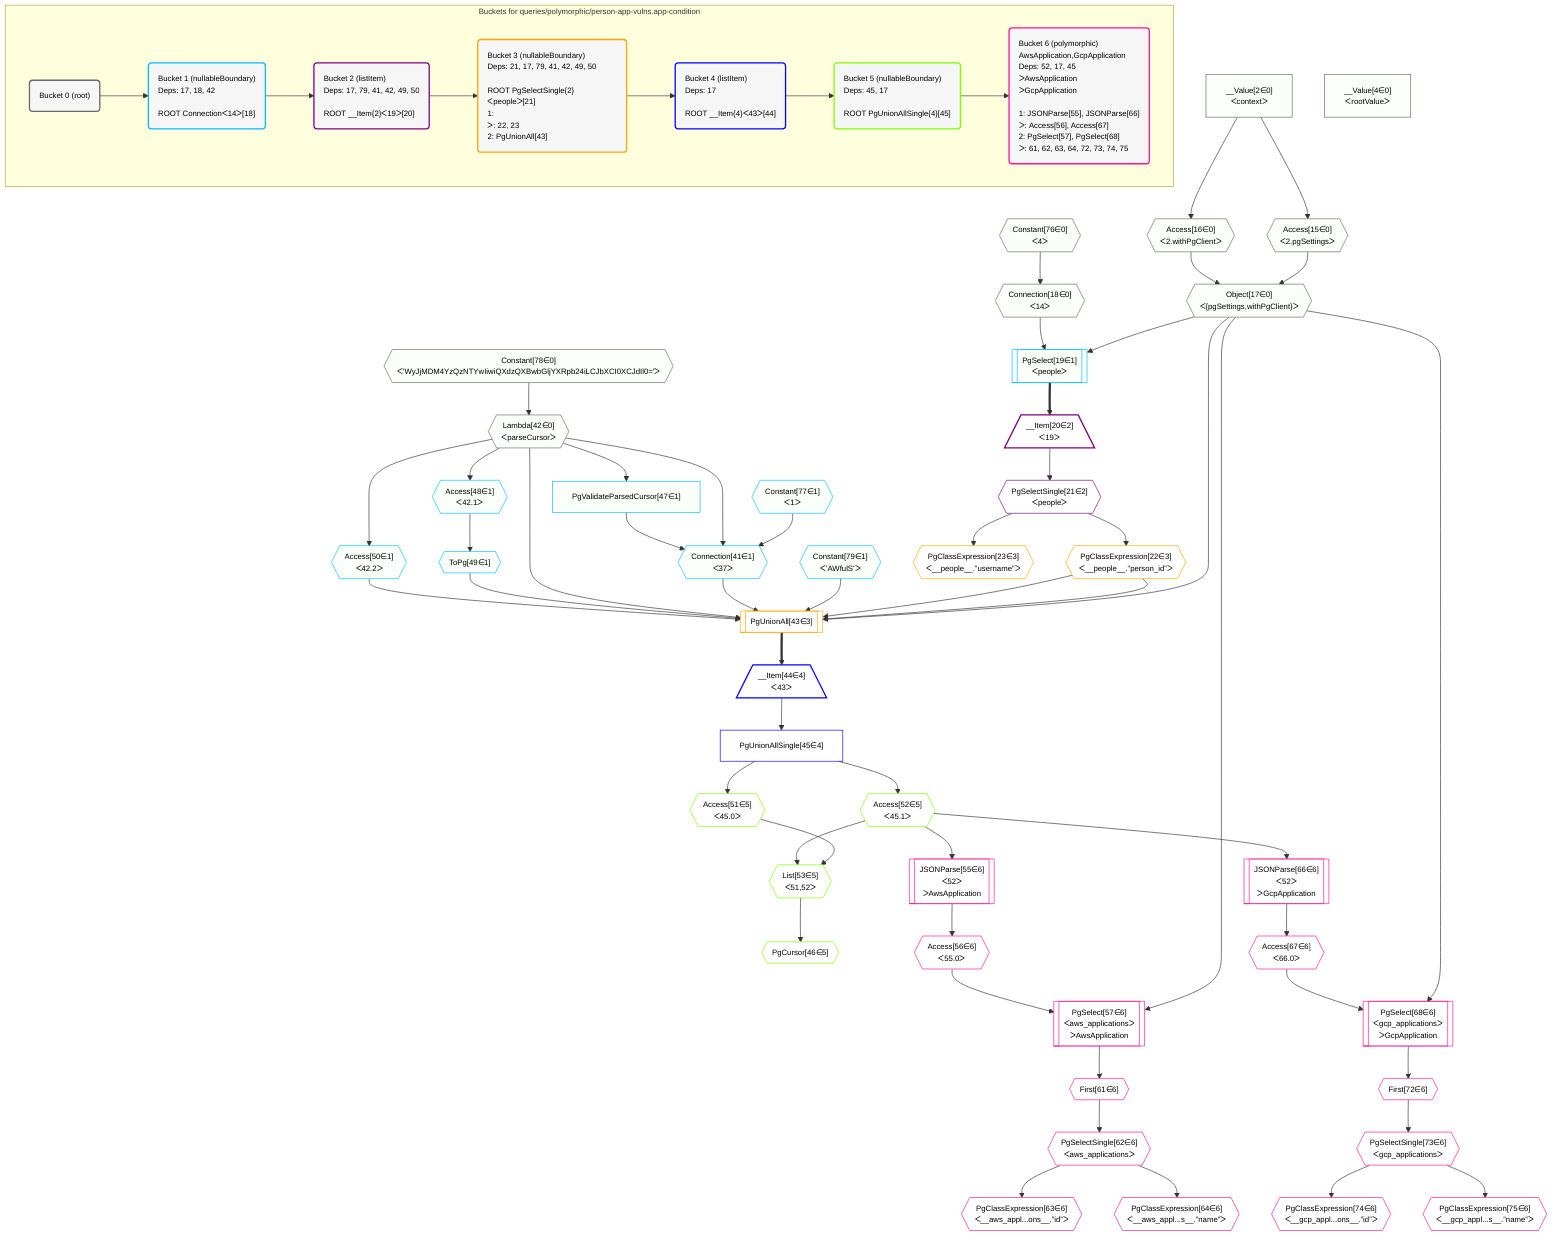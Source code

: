 %%{init: {'themeVariables': { 'fontSize': '12px'}}}%%
graph TD
    classDef path fill:#eee,stroke:#000,color:#000
    classDef plan fill:#fff,stroke-width:1px,color:#000
    classDef itemplan fill:#fff,stroke-width:2px,color:#000
    classDef unbatchedplan fill:#dff,stroke-width:1px,color:#000
    classDef sideeffectplan fill:#fcc,stroke-width:2px,color:#000
    classDef bucket fill:#f6f6f6,color:#000,stroke-width:2px,text-align:left


    %% plan dependencies
    Object17{{"Object[17∈0]<br />ᐸ{pgSettings,withPgClient}ᐳ"}}:::plan
    Access15{{"Access[15∈0]<br />ᐸ2.pgSettingsᐳ"}}:::plan
    Access16{{"Access[16∈0]<br />ᐸ2.withPgClientᐳ"}}:::plan
    Access15 & Access16 --> Object17
    __Value2["__Value[2∈0]<br />ᐸcontextᐳ"]:::plan
    __Value2 --> Access15
    __Value2 --> Access16
    Connection18{{"Connection[18∈0]<br />ᐸ14ᐳ"}}:::plan
    Constant76{{"Constant[76∈0]<br />ᐸ4ᐳ"}}:::plan
    Constant76 --> Connection18
    Lambda42{{"Lambda[42∈0]<br />ᐸparseCursorᐳ"}}:::plan
    Constant78{{"Constant[78∈0]<br />ᐸ'WyJjMDM4YzQzNTYwIiwiQXdzQXBwbGljYXRpb24iLCJbXCI0XCJdIl0='ᐳ"}}:::plan
    Constant78 --> Lambda42
    __Value4["__Value[4∈0]<br />ᐸrootValueᐳ"]:::plan
    Connection41{{"Connection[41∈1]<br />ᐸ37ᐳ"}}:::plan
    Constant77{{"Constant[77∈1]<br />ᐸ1ᐳ"}}:::plan
    PgValidateParsedCursor47["PgValidateParsedCursor[47∈1]"]:::plan
    Constant77 & Lambda42 & PgValidateParsedCursor47 --> Connection41
    PgSelect19[["PgSelect[19∈1]<br />ᐸpeopleᐳ"]]:::plan
    Object17 & Connection18 --> PgSelect19
    Lambda42 --> PgValidateParsedCursor47
    Access48{{"Access[48∈1]<br />ᐸ42.1ᐳ"}}:::plan
    Lambda42 --> Access48
    ToPg49{{"ToPg[49∈1]"}}:::plan
    Access48 --> ToPg49
    Access50{{"Access[50∈1]<br />ᐸ42.2ᐳ"}}:::plan
    Lambda42 --> Access50
    Constant79{{"Constant[79∈1]<br />ᐸ'AWfulS'ᐳ"}}:::plan
    __Item20[/"__Item[20∈2]<br />ᐸ19ᐳ"\]:::itemplan
    PgSelect19 ==> __Item20
    PgSelectSingle21{{"PgSelectSingle[21∈2]<br />ᐸpeopleᐳ"}}:::plan
    __Item20 --> PgSelectSingle21
    PgUnionAll43[["PgUnionAll[43∈3]"]]:::plan
    PgClassExpression22{{"PgClassExpression[22∈3]<br />ᐸ__people__.”person_id”ᐳ"}}:::plan
    Object17 & PgClassExpression22 & PgClassExpression22 & Constant79 & Connection41 & Lambda42 & ToPg49 & Access50 --> PgUnionAll43
    PgSelectSingle21 --> PgClassExpression22
    PgClassExpression23{{"PgClassExpression[23∈3]<br />ᐸ__people__.”username”ᐳ"}}:::plan
    PgSelectSingle21 --> PgClassExpression23
    __Item44[/"__Item[44∈4]<br />ᐸ43ᐳ"\]:::itemplan
    PgUnionAll43 ==> __Item44
    PgUnionAllSingle45["PgUnionAllSingle[45∈4]"]:::plan
    __Item44 --> PgUnionAllSingle45
    List53{{"List[53∈5]<br />ᐸ51,52ᐳ"}}:::plan
    Access51{{"Access[51∈5]<br />ᐸ45.0ᐳ"}}:::plan
    Access52{{"Access[52∈5]<br />ᐸ45.1ᐳ"}}:::plan
    Access51 & Access52 --> List53
    PgCursor46{{"PgCursor[46∈5]"}}:::plan
    List53 --> PgCursor46
    PgUnionAllSingle45 --> Access51
    PgUnionAllSingle45 --> Access52
    PgSelect57[["PgSelect[57∈6]<br />ᐸaws_applicationsᐳ<br />ᐳAwsApplication"]]:::plan
    Access56{{"Access[56∈6]<br />ᐸ55.0ᐳ"}}:::plan
    Object17 & Access56 --> PgSelect57
    PgSelect68[["PgSelect[68∈6]<br />ᐸgcp_applicationsᐳ<br />ᐳGcpApplication"]]:::plan
    Access67{{"Access[67∈6]<br />ᐸ66.0ᐳ"}}:::plan
    Object17 & Access67 --> PgSelect68
    JSONParse55[["JSONParse[55∈6]<br />ᐸ52ᐳ<br />ᐳAwsApplication"]]:::plan
    Access52 --> JSONParse55
    JSONParse55 --> Access56
    First61{{"First[61∈6]"}}:::plan
    PgSelect57 --> First61
    PgSelectSingle62{{"PgSelectSingle[62∈6]<br />ᐸaws_applicationsᐳ"}}:::plan
    First61 --> PgSelectSingle62
    PgClassExpression63{{"PgClassExpression[63∈6]<br />ᐸ__aws_appl...ons__.”id”ᐳ"}}:::plan
    PgSelectSingle62 --> PgClassExpression63
    PgClassExpression64{{"PgClassExpression[64∈6]<br />ᐸ__aws_appl...s__.”name”ᐳ"}}:::plan
    PgSelectSingle62 --> PgClassExpression64
    JSONParse66[["JSONParse[66∈6]<br />ᐸ52ᐳ<br />ᐳGcpApplication"]]:::plan
    Access52 --> JSONParse66
    JSONParse66 --> Access67
    First72{{"First[72∈6]"}}:::plan
    PgSelect68 --> First72
    PgSelectSingle73{{"PgSelectSingle[73∈6]<br />ᐸgcp_applicationsᐳ"}}:::plan
    First72 --> PgSelectSingle73
    PgClassExpression74{{"PgClassExpression[74∈6]<br />ᐸ__gcp_appl...ons__.”id”ᐳ"}}:::plan
    PgSelectSingle73 --> PgClassExpression74
    PgClassExpression75{{"PgClassExpression[75∈6]<br />ᐸ__gcp_appl...s__.”name”ᐳ"}}:::plan
    PgSelectSingle73 --> PgClassExpression75

    %% define steps

    subgraph "Buckets for queries/polymorphic/person-app-vulns.app-condition"
    Bucket0("Bucket 0 (root)"):::bucket
    classDef bucket0 stroke:#696969
    class Bucket0,__Value2,__Value4,Access15,Access16,Object17,Connection18,Lambda42,Constant76,Constant78 bucket0
    Bucket1("Bucket 1 (nullableBoundary)<br />Deps: 17, 18, 42<br /><br />ROOT Connectionᐸ14ᐳ[18]"):::bucket
    classDef bucket1 stroke:#00bfff
    class Bucket1,PgSelect19,Connection41,PgValidateParsedCursor47,Access48,ToPg49,Access50,Constant77,Constant79 bucket1
    Bucket2("Bucket 2 (listItem)<br />Deps: 17, 79, 41, 42, 49, 50<br /><br />ROOT __Item{2}ᐸ19ᐳ[20]"):::bucket
    classDef bucket2 stroke:#7f007f
    class Bucket2,__Item20,PgSelectSingle21 bucket2
    Bucket3("Bucket 3 (nullableBoundary)<br />Deps: 21, 17, 79, 41, 42, 49, 50<br /><br />ROOT PgSelectSingle{2}ᐸpeopleᐳ[21]<br />1: <br />ᐳ: 22, 23<br />2: PgUnionAll[43]"):::bucket
    classDef bucket3 stroke:#ffa500
    class Bucket3,PgClassExpression22,PgClassExpression23,PgUnionAll43 bucket3
    Bucket4("Bucket 4 (listItem)<br />Deps: 17<br /><br />ROOT __Item{4}ᐸ43ᐳ[44]"):::bucket
    classDef bucket4 stroke:#0000ff
    class Bucket4,__Item44,PgUnionAllSingle45 bucket4
    Bucket5("Bucket 5 (nullableBoundary)<br />Deps: 45, 17<br /><br />ROOT PgUnionAllSingle{4}[45]"):::bucket
    classDef bucket5 stroke:#7fff00
    class Bucket5,PgCursor46,Access51,Access52,List53 bucket5
    Bucket6("Bucket 6 (polymorphic)<br />AwsApplication,GcpApplication<br />Deps: 52, 17, 45<br />ᐳAwsApplication<br />ᐳGcpApplication<br /><br />1: JSONParse[55], JSONParse[66]<br />ᐳ: Access[56], Access[67]<br />2: PgSelect[57], PgSelect[68]<br />ᐳ: 61, 62, 63, 64, 72, 73, 74, 75"):::bucket
    classDef bucket6 stroke:#ff1493
    class Bucket6,JSONParse55,Access56,PgSelect57,First61,PgSelectSingle62,PgClassExpression63,PgClassExpression64,JSONParse66,Access67,PgSelect68,First72,PgSelectSingle73,PgClassExpression74,PgClassExpression75 bucket6
    Bucket0 --> Bucket1
    Bucket1 --> Bucket2
    Bucket2 --> Bucket3
    Bucket3 --> Bucket4
    Bucket4 --> Bucket5
    Bucket5 --> Bucket6
    classDef unary fill:#fafffa,borderWidth:8px
    class Object17,Access15,Access16,Connection18,Lambda42,__Value2,__Value4,Constant76,Constant78,Connection41,PgSelect19,PgValidateParsedCursor47,Access48,ToPg49,Access50,Constant77,Constant79 unary
    end